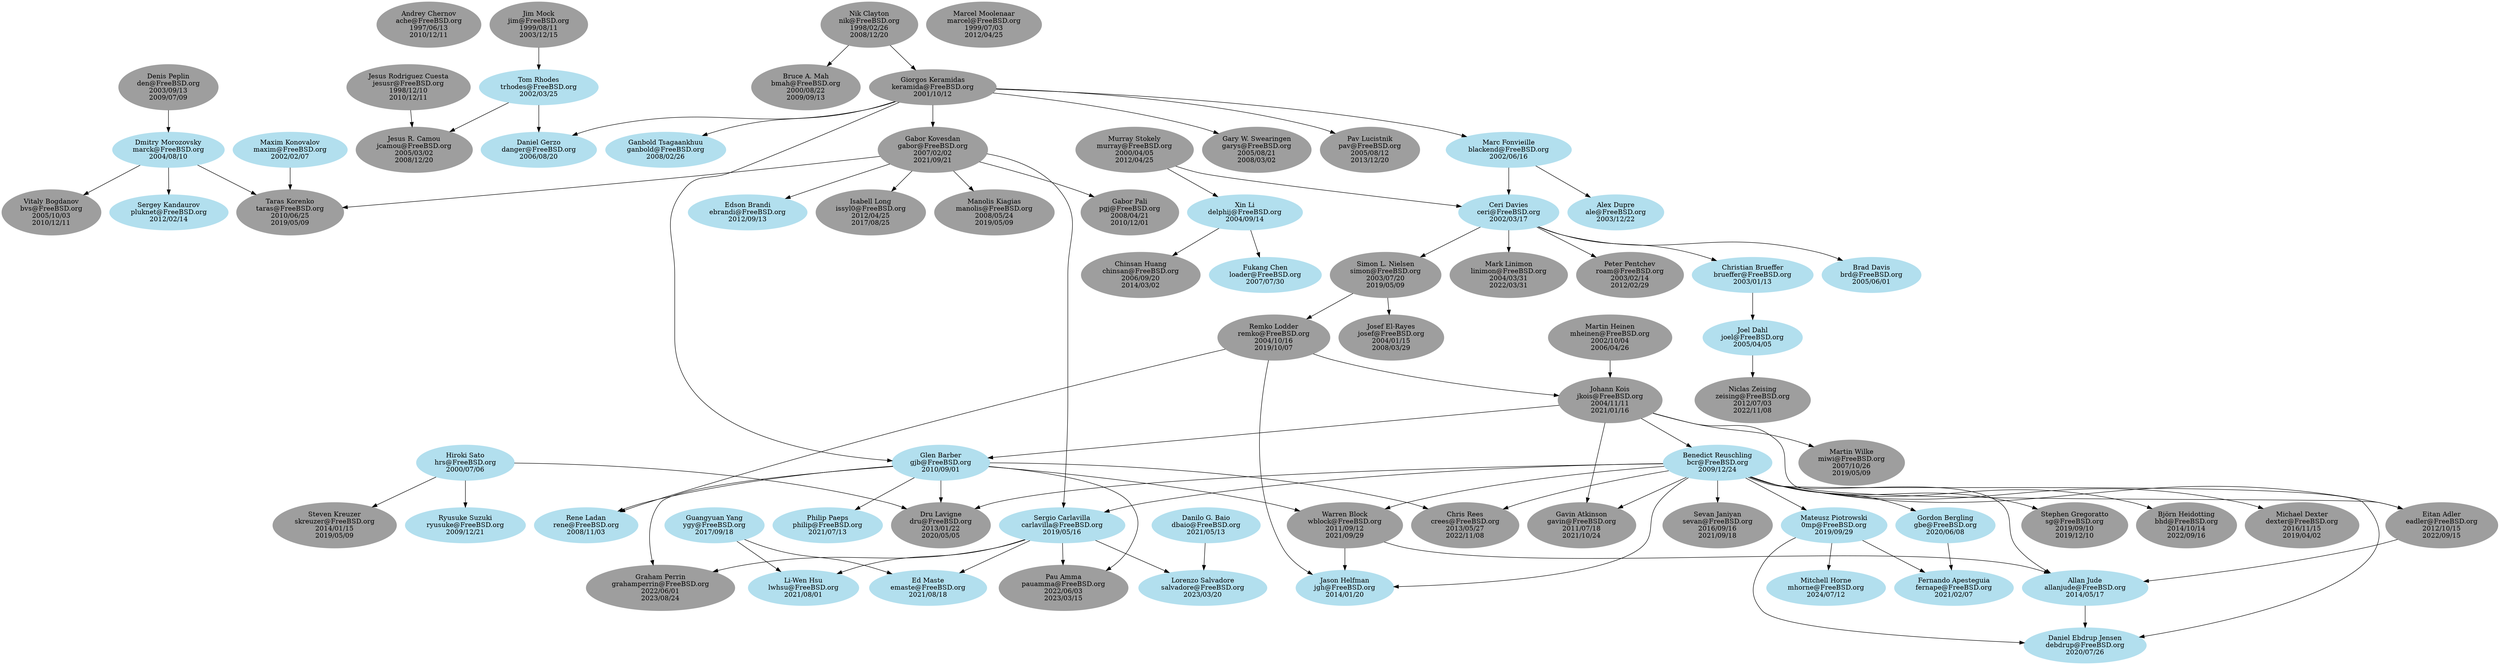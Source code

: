 
# This file is meant to list all FreeBSD doc+www committers and describe the
# mentor-mentee relationships between them.
# The graphical output can be generated from this file with the following
# command:
# $ dot -T png -o file.png committers-doc.dot
#
# The dot binary is part of the graphics/graphviz port.

digraph doc {

# Node definitions follow this example:
#
#   foo [label="Foo Bar\nfoo@FreeBSD.org\n????/??/??"]
#
# ????/??/?? is the date when the commit bit was obtained, usually the one you
# can find in git logs for the access file in the internal/admin branch.
# Use YYYY/MM/DD format.
#
# For returned commit bits, the node definition will follow this example:
#
#   foo [label="Foo Bar\nfoo@FreeBSD.org\n????/??/??\n????/??/??"]
#
# The first date is the same as for an active committer, the second date is
# the date when the commit bit has been returned. Again, check git logs.

node [color=grey62, style=filled, bgcolor=black];

# Alumni go here. Try to keep things sorted.

ache [label="Andrey Chernov\nache@FreeBSD.org\n1997/06/13\n2010/12/11"]
bhd [label="Björn Heidotting\nbhd@FreeBSD.org\n2014/10/14\n2022/09/16"]
bmah [label="Bruce A. Mah\nbmah@FreeBSD.org\n2000/08/22\n2009/09/13"]
bvs [label="Vitaly Bogdanov\nbvs@FreeBSD.org\n2005/10/03\n2010/12/11"]
chinsan [label="Chinsan Huang\nchinsan@FreeBSD.org\n2006/09/20\n2014/03/02"]
crees [label="Chris Rees\ncrees@FreeBSD.org\n2013/05/27\n2022/11/08"]
den [label="Denis Peplin\nden@FreeBSD.org\n2003/09/13\n2009/07/09"]
dexter [label="Michael Dexter\ndexter@FreeBSD.org\n2016/11/15\n2019/04/02"]
dru [label="Dru Lavigne\ndru@FreeBSD.org\n2013/01/22\n2020/05/05"]
eadler [label="Eitan Adler\neadler@FreeBSD.org\n2012/10/15\n2022/09/15"]
gabor [label="Gabor Kovesdan\ngabor@FreeBSD.org\n2007/02/02\n2021/09/21"]
garys [label="Gary W. Swearingen\ngarys@FreeBSD.org\n2005/08/21\n2008/03/02"]
gavin [label="Gavin Atkinson\ngavin@FreeBSD.org\n2011/07/18\n2021/10/24"]
grahamperrin [label="Graham Perrin\ngrahamperrin@FreeBSD.org\n2022/06/01\n2023/08/24"]
issyl0 [label="Isabell Long\nissyl0@FreeBSD.org\n2012/04/25\n2017/08/25"]
jcamou [label="Jesus R. Camou\njcamou@FreeBSD.org\n2005/03/02\n2008/12/20"]
jesusr [label="Jesus Rodriguez Cuesta\njesusr@FreeBSD.org\n1998/12/10\n2010/12/11"]
jim [label="Jim Mock\njim@FreeBSD.org\n1999/08/11\n2003/12/15"]
jkois [label="Johann Kois\njkois@FreeBSD.org\n2004/11/11\n2021/01/16"]
josef [label="Josef El-Rayes\njosef@FreeBSD.org\n2004/01/15\n2008/03/29"]
keramida [label="Giorgos Keramidas\nkeramida@FreeBSD.org\n2001/10/12"]
linimon [label="Mark Linimon\nlinimon@FreeBSD.org\n2004/03/31\n2022/03/31"]
manolis [label="Manolis Kiagias\nmanolis@FreeBSD.org\n2008/05/24\n2019/05/09"]
marcel [label="Marcel Moolenaar\nmarcel@FreeBSD.org\n1999/07/03\n2012/04/25"]
mheinen [label="Martin Heinen\nmheinen@FreeBSD.org\n2002/10/04\n2006/04/26"]
miwi [label="Martin Wilke\nmiwi@FreeBSD.org\n2007/10/26\n2019/05/09"]
murray [label="Murray Stokely\nmurray@FreeBSD.org\n2000/04/05\n2012/04/25"]
nik [label="Nik Clayton\nnik@FreeBSD.org\n1998/02/26\n2008/12/20"]
pauamma [label="Pau Amma\npauamma@FreeBSD.org\n2022/06/03\n2023/03/15"]
pav [label="Pav Lucistnik\npav@FreeBSD.org\n2005/08/12\n2013/12/20"]
pgj [label="Gabor Pali\npgj@FreeBSD.org\n2008/04/21\n2010/12/01"]
remko [label="Remko Lodder\nremko@FreeBSD.org\n2004/10/16\n2019/10/07"]
roam [label="Peter Pentchev\nroam@FreeBSD.org\n2003/02/14\n2012/02/29"]
sevan [label="Sevan Janiyan\nsevan@FreeBSD.org\n2016/09/16\n2021/09/18"]
sg [label="Stephen Gregoratto\nsg@FreeBSD.org\n2019/09/10\n2019/12/10"]
simon [label="Simon L. Nielsen\nsimon@FreeBSD.org\n2003/07/20\n2019/05/09"]
skreuzer [label="Steven Kreuzer\nskreuzer@FreeBSD.org\n2014/01/15\n2019/05/09"]
taras [label="Taras Korenko\ntaras@FreeBSD.org\n2010/06/25\n2019/05/09"]
wblock [label="Warren Block\nwblock@FreeBSD.org\n2011/09/12\n2021/09/29"]
zeising [label="Niclas Zeising\nzeising@FreeBSD.org\n2012/07/03\n2022/11/08"]

node [color=lightblue2, style=filled, bgcolor=black];

# Current doc committers go here. Try to keep things sorted.

"0mp" [label="Mateusz Piotrowski\n0mp@FreeBSD.org\n2019/09/29"]
ale [label="Alex Dupre\nale@FreeBSD.org\n2003/12/22"]
allanjude [label="Allan Jude\nallanjude@FreeBSD.org\n2014/05/17"]
bcr [label="Benedict Reuschling\nbcr@FreeBSD.org\n2009/12/24"]
blackend [label="Marc Fonvieille\nblackend@FreeBSD.org\n2002/06/16"]
brd [label="Brad Davis\nbrd@FreeBSD.org\n2005/06/01"]
brueffer [label="Christian Brueffer\nbrueffer@FreeBSD.org\n2003/01/13"]
carlavilla [label="Sergio Carlavilla\ncarlavilla@FreeBSD.org\n2019/05/16"]
ceri [label="Ceri Davies\nceri@FreeBSD.org\n2002/03/17"]
danger [label="Daniel Gerzo\ndanger@FreeBSD.org\n2006/08/20"]
dbaio [label="Danilo G. Baio\ndbaio@FreeBSD.org\n2021/05/13"]
debdrup [label="Daniel Ebdrup Jensen\ndebdrup@FreeBSD.org\n2020/07/26"]
delphij [label="Xin Li\ndelphij@FreeBSD.org\n2004/09/14"]
ebrandi [label="Edson Brandi\nebrandi@FreeBSD.org\n2012/09/13"]
emaste [label="Ed Maste\nemaste@FreeBSD.org\n2021/08/18"]
fernape [label="Fernando Apesteguia\nfernape@FreeBSD.org\n2021/02/07"]
ganbold [label="Ganbold Tsagaankhuu\nganbold@FreeBSD.org\n2008/02/26"]
gbe [label="Gordon Bergling\ngbe@FreeBSD.org\n2020/06/08"]
gjb [label="Glen Barber\ngjb@FreeBSD.org\n2010/09/01"]
hrs [label="Hiroki Sato\nhrs@FreeBSD.org\n2000/07/06"]
jgh [label="Jason Helfman\njgh@FreeBSD.org\n2014/01/20"]
joel [label="Joel Dahl\njoel@FreeBSD.org\n2005/04/05"]
loader [label="Fukang Chen\nloader@FreeBSD.org\n2007/07/30"]
lwhsu [label="Li-Wen Hsu\nlwhsu@FreeBSD.org\n2021/08/01"]
marck [label="Dmitry Morozovsky\nmarck@FreeBSD.org\n2004/08/10"]
maxim [label="Maxim Konovalov\nmaxim@FreeBSD.org\n2002/02/07"]
mhorne [label="Mitchell Horne\nmhorne@FreeBSD.org\n2024/07/12"]
philip [label="Philip Paeps\nphilip@FreeBSD.org\n2021/07/13"]
pluknet [label="Sergey Kandaurov\npluknet@FreeBSD.org\n2012/02/14"]
rene [label="Rene Ladan\nrene@FreeBSD.org\n2008/11/03"]
ryusuke [label="Ryusuke Suzuki\nryusuke@FreeBSD.org\n2009/12/21"]
salvadore [label="Lorenzo Salvadore\nsalvadore@FreeBSD.org\n2023/03/20"]
trhodes [label="Tom Rhodes\ntrhodes@FreeBSD.org\n2002/03/25"]
ygy [label="Guangyuan Yang\nygy@FreeBSD.org\n2017/09/18"]

# Here are the mentor/mentee relationships.
# Group together all the mentees for a particular mentor.
# Keep the list sorted by mentor login.

"0mp" -> debdrup
"0mp" -> fernape
"0mp" -> mhorne

allanjude -> debdrup

bcr -> gavin
bcr -> wblock
bcr -> eadler
bcr -> dru
bcr -> crees
bcr -> jgh
bcr -> allanjude
bcr -> bhd
bcr -> sevan
bcr -> dexter
bcr -> sg
bcr -> carlavilla
bcr -> "0mp"
bcr -> gbe
bcr -> debdrup

blackend -> ale
blackend -> ceri

brueffer -> joel

carlavilla -> emaste
carlavilla -> grahamperrin
carlavilla -> lwhsu
carlavilla -> pauamma
carlavilla -> salvadore

ceri -> brd
ceri -> brueffer
ceri -> linimon
ceri -> roam
ceri -> simon

dbaio -> salvadore

den -> marck

delphij -> chinsan
delphij -> loader

eadler -> allanjude

gabor -> pgj
gabor -> manolis
gabor -> taras
gabor -> issyl0
gabor -> ebrandi
gabor -> carlavilla

gbe -> fernape

gjb -> wblock
gjb -> rene
gjb -> dru
gjb -> crees
gjb -> grahamperrin
gjb -> philip
gjb -> pauamma

hrs -> ryusuke
hrs -> dru
hrs -> skreuzer

jesusr -> jcamou

jim -> trhodes

jkois -> miwi
jkois -> bcr
jkois -> gavin
jkois -> gjb
jkois -> eadler

joel -> zeising

keramida -> blackend
keramida -> danger
keramida -> gabor
keramida -> ganbold
keramida -> garys
keramida -> gjb
keramida -> pav

marck -> bvs
marck -> pluknet
marck -> taras

maxim -> taras

mheinen -> jkois

murray -> ceri
murray -> delphij

nik -> bmah
nik -> keramida

remko -> jkois
remko -> rene
remko -> jgh

simon -> josef
simon -> remko

trhodes -> danger
trhodes -> jcamou

wblock -> jgh
wblock -> allanjude

ygy -> emaste
ygy -> lwhsu
}
